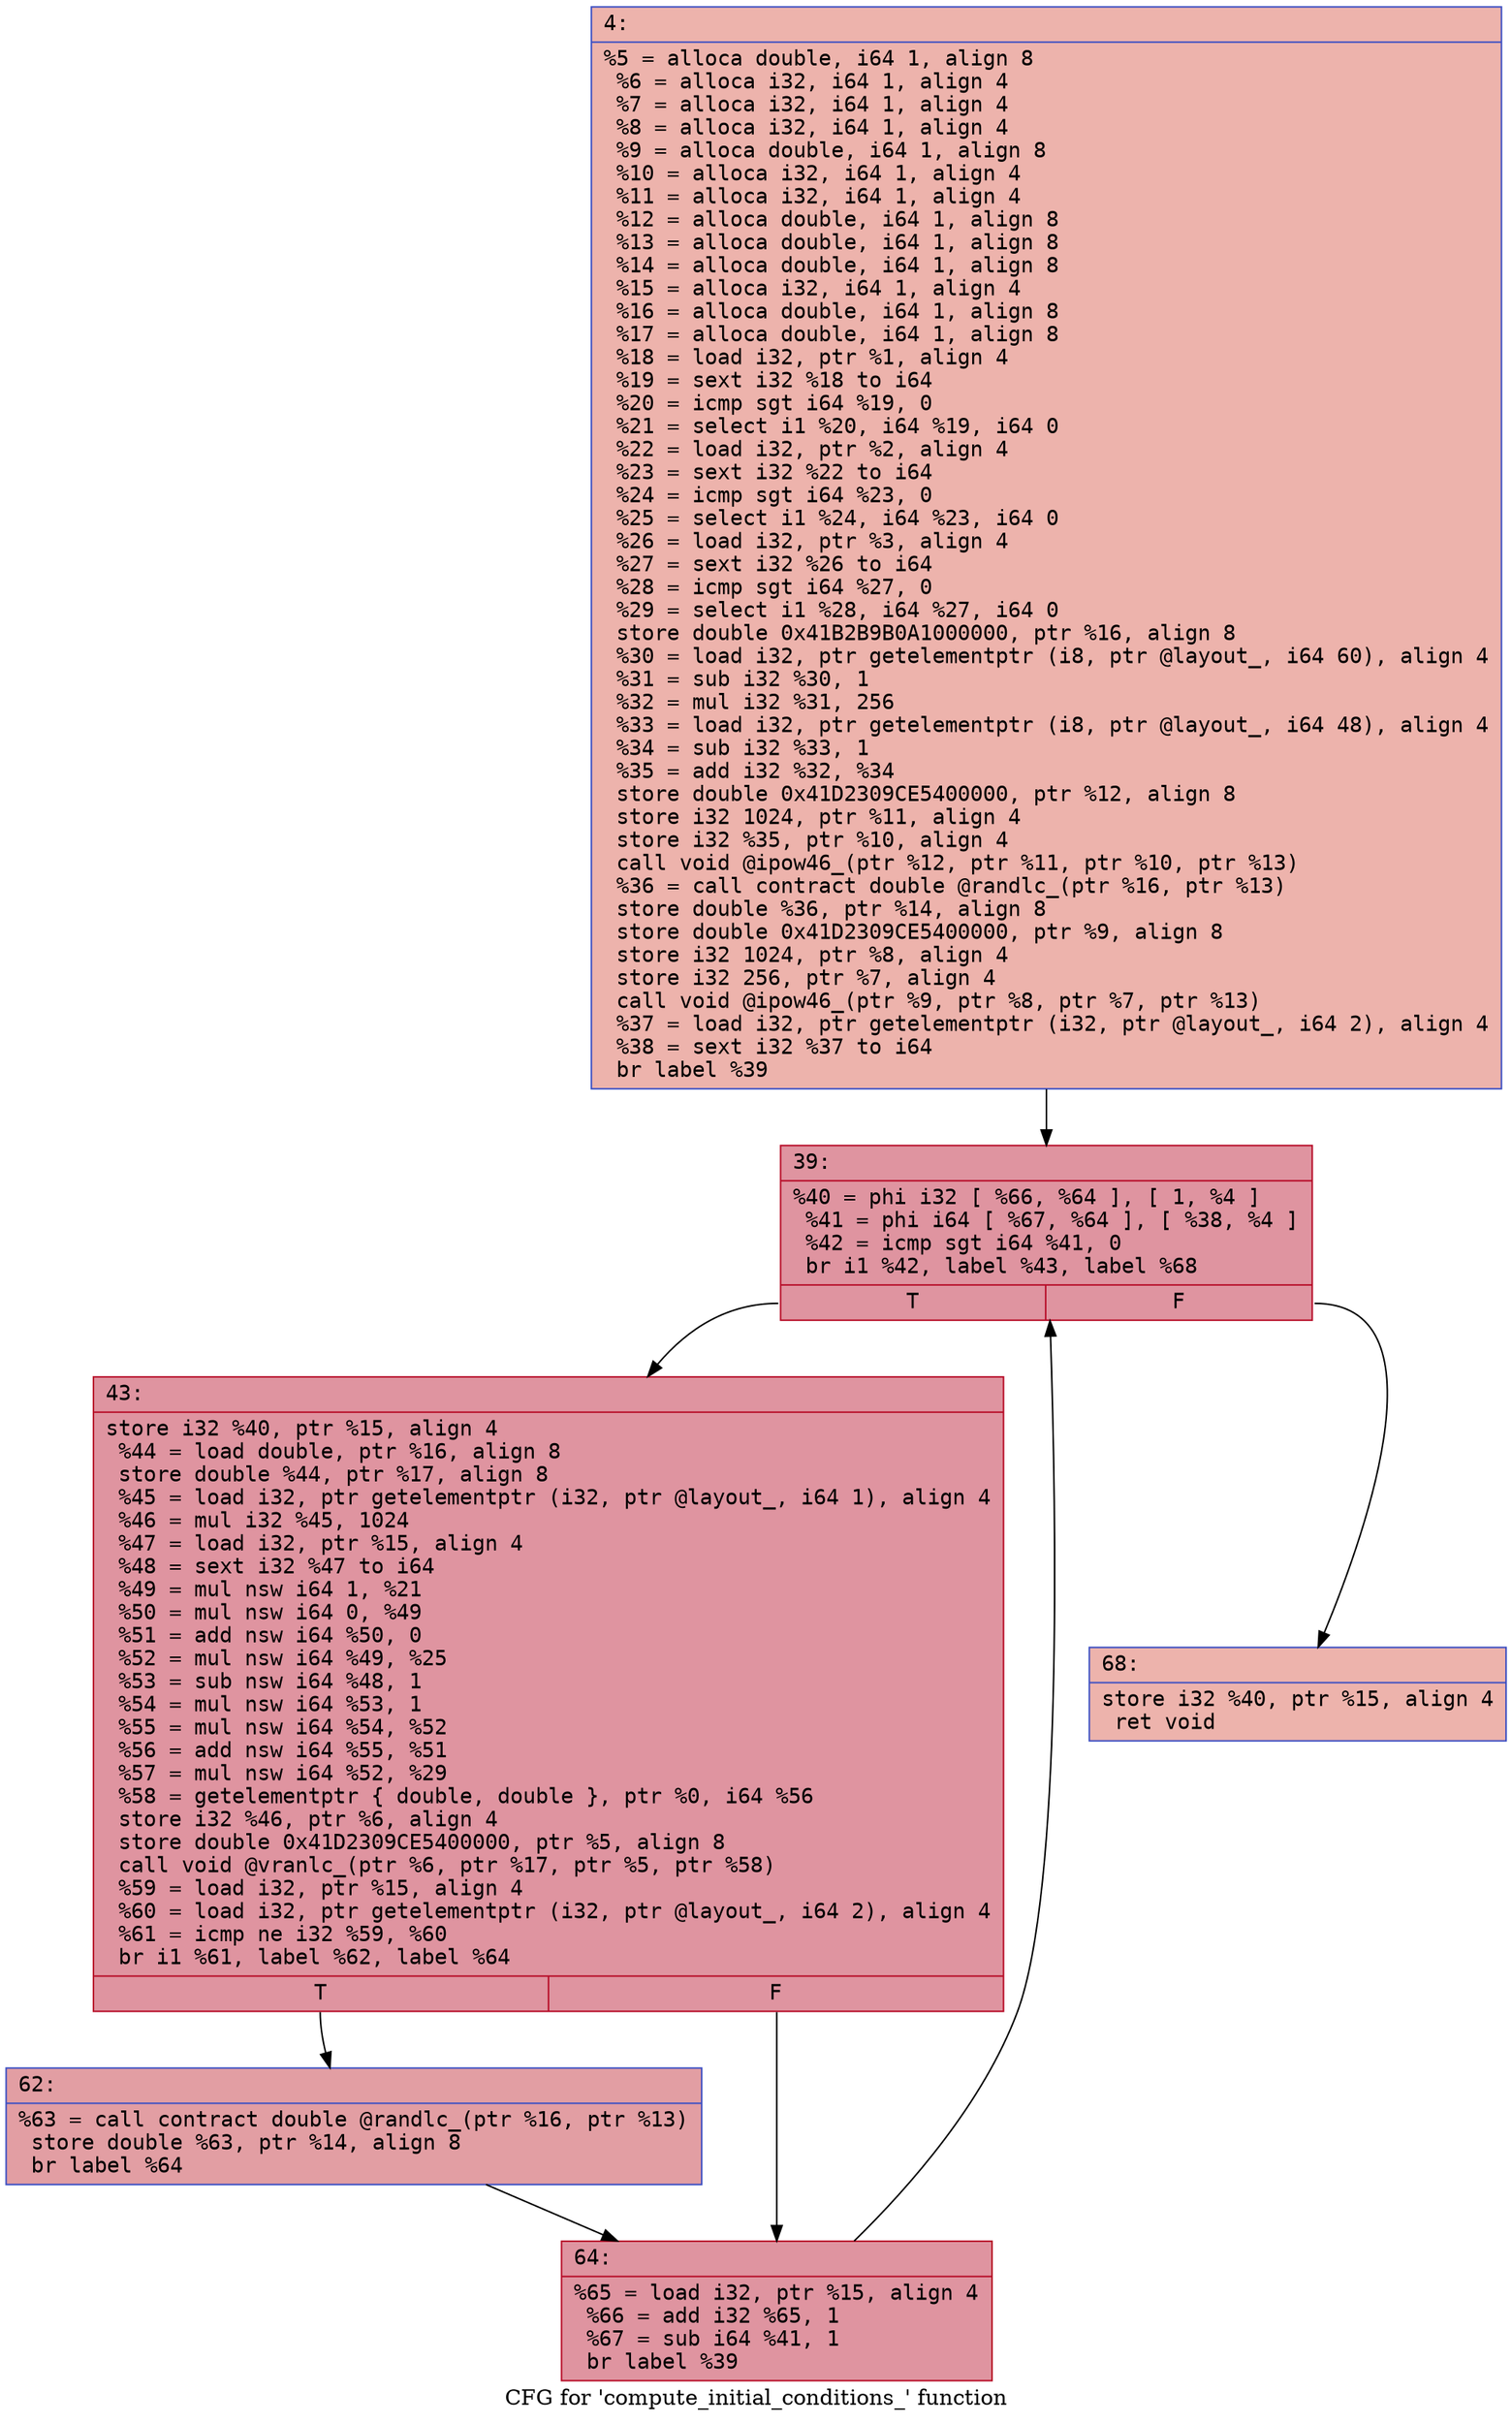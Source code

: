 digraph "CFG for 'compute_initial_conditions_' function" {
	label="CFG for 'compute_initial_conditions_' function";

	Node0x55cdf5d16bd0 [shape=record,color="#3d50c3ff", style=filled, fillcolor="#d6524470" fontname="Courier",label="{4:\l|  %5 = alloca double, i64 1, align 8\l  %6 = alloca i32, i64 1, align 4\l  %7 = alloca i32, i64 1, align 4\l  %8 = alloca i32, i64 1, align 4\l  %9 = alloca double, i64 1, align 8\l  %10 = alloca i32, i64 1, align 4\l  %11 = alloca i32, i64 1, align 4\l  %12 = alloca double, i64 1, align 8\l  %13 = alloca double, i64 1, align 8\l  %14 = alloca double, i64 1, align 8\l  %15 = alloca i32, i64 1, align 4\l  %16 = alloca double, i64 1, align 8\l  %17 = alloca double, i64 1, align 8\l  %18 = load i32, ptr %1, align 4\l  %19 = sext i32 %18 to i64\l  %20 = icmp sgt i64 %19, 0\l  %21 = select i1 %20, i64 %19, i64 0\l  %22 = load i32, ptr %2, align 4\l  %23 = sext i32 %22 to i64\l  %24 = icmp sgt i64 %23, 0\l  %25 = select i1 %24, i64 %23, i64 0\l  %26 = load i32, ptr %3, align 4\l  %27 = sext i32 %26 to i64\l  %28 = icmp sgt i64 %27, 0\l  %29 = select i1 %28, i64 %27, i64 0\l  store double 0x41B2B9B0A1000000, ptr %16, align 8\l  %30 = load i32, ptr getelementptr (i8, ptr @layout_, i64 60), align 4\l  %31 = sub i32 %30, 1\l  %32 = mul i32 %31, 256\l  %33 = load i32, ptr getelementptr (i8, ptr @layout_, i64 48), align 4\l  %34 = sub i32 %33, 1\l  %35 = add i32 %32, %34\l  store double 0x41D2309CE5400000, ptr %12, align 8\l  store i32 1024, ptr %11, align 4\l  store i32 %35, ptr %10, align 4\l  call void @ipow46_(ptr %12, ptr %11, ptr %10, ptr %13)\l  %36 = call contract double @randlc_(ptr %16, ptr %13)\l  store double %36, ptr %14, align 8\l  store double 0x41D2309CE5400000, ptr %9, align 8\l  store i32 1024, ptr %8, align 4\l  store i32 256, ptr %7, align 4\l  call void @ipow46_(ptr %9, ptr %8, ptr %7, ptr %13)\l  %37 = load i32, ptr getelementptr (i32, ptr @layout_, i64 2), align 4\l  %38 = sext i32 %37 to i64\l  br label %39\l}"];
	Node0x55cdf5d16bd0 -> Node0x55cdf5d1ae30[tooltip="4 -> 39\nProbability 100.00%" ];
	Node0x55cdf5d1ae30 [shape=record,color="#b70d28ff", style=filled, fillcolor="#b70d2870" fontname="Courier",label="{39:\l|  %40 = phi i32 [ %66, %64 ], [ 1, %4 ]\l  %41 = phi i64 [ %67, %64 ], [ %38, %4 ]\l  %42 = icmp sgt i64 %41, 0\l  br i1 %42, label %43, label %68\l|{<s0>T|<s1>F}}"];
	Node0x55cdf5d1ae30:s0 -> Node0x55cdf5d1b150[tooltip="39 -> 43\nProbability 96.88%" ];
	Node0x55cdf5d1ae30:s1 -> Node0x55cdf5d1b1a0[tooltip="39 -> 68\nProbability 3.12%" ];
	Node0x55cdf5d1b150 [shape=record,color="#b70d28ff", style=filled, fillcolor="#b70d2870" fontname="Courier",label="{43:\l|  store i32 %40, ptr %15, align 4\l  %44 = load double, ptr %16, align 8\l  store double %44, ptr %17, align 8\l  %45 = load i32, ptr getelementptr (i32, ptr @layout_, i64 1), align 4\l  %46 = mul i32 %45, 1024\l  %47 = load i32, ptr %15, align 4\l  %48 = sext i32 %47 to i64\l  %49 = mul nsw i64 1, %21\l  %50 = mul nsw i64 0, %49\l  %51 = add nsw i64 %50, 0\l  %52 = mul nsw i64 %49, %25\l  %53 = sub nsw i64 %48, 1\l  %54 = mul nsw i64 %53, 1\l  %55 = mul nsw i64 %54, %52\l  %56 = add nsw i64 %55, %51\l  %57 = mul nsw i64 %52, %29\l  %58 = getelementptr \{ double, double \}, ptr %0, i64 %56\l  store i32 %46, ptr %6, align 4\l  store double 0x41D2309CE5400000, ptr %5, align 8\l  call void @vranlc_(ptr %6, ptr %17, ptr %5, ptr %58)\l  %59 = load i32, ptr %15, align 4\l  %60 = load i32, ptr getelementptr (i32, ptr @layout_, i64 2), align 4\l  %61 = icmp ne i32 %59, %60\l  br i1 %61, label %62, label %64\l|{<s0>T|<s1>F}}"];
	Node0x55cdf5d1b150:s0 -> Node0x55cdf5d1c920[tooltip="43 -> 62\nProbability 50.00%" ];
	Node0x55cdf5d1b150:s1 -> Node0x55cdf5d1aef0[tooltip="43 -> 64\nProbability 50.00%" ];
	Node0x55cdf5d1c920 [shape=record,color="#3d50c3ff", style=filled, fillcolor="#be242e70" fontname="Courier",label="{62:\l|  %63 = call contract double @randlc_(ptr %16, ptr %13)\l  store double %63, ptr %14, align 8\l  br label %64\l}"];
	Node0x55cdf5d1c920 -> Node0x55cdf5d1aef0[tooltip="62 -> 64\nProbability 100.00%" ];
	Node0x55cdf5d1aef0 [shape=record,color="#b70d28ff", style=filled, fillcolor="#b70d2870" fontname="Courier",label="{64:\l|  %65 = load i32, ptr %15, align 4\l  %66 = add i32 %65, 1\l  %67 = sub i64 %41, 1\l  br label %39\l}"];
	Node0x55cdf5d1aef0 -> Node0x55cdf5d1ae30[tooltip="64 -> 39\nProbability 100.00%" ];
	Node0x55cdf5d1b1a0 [shape=record,color="#3d50c3ff", style=filled, fillcolor="#d6524470" fontname="Courier",label="{68:\l|  store i32 %40, ptr %15, align 4\l  ret void\l}"];
}
